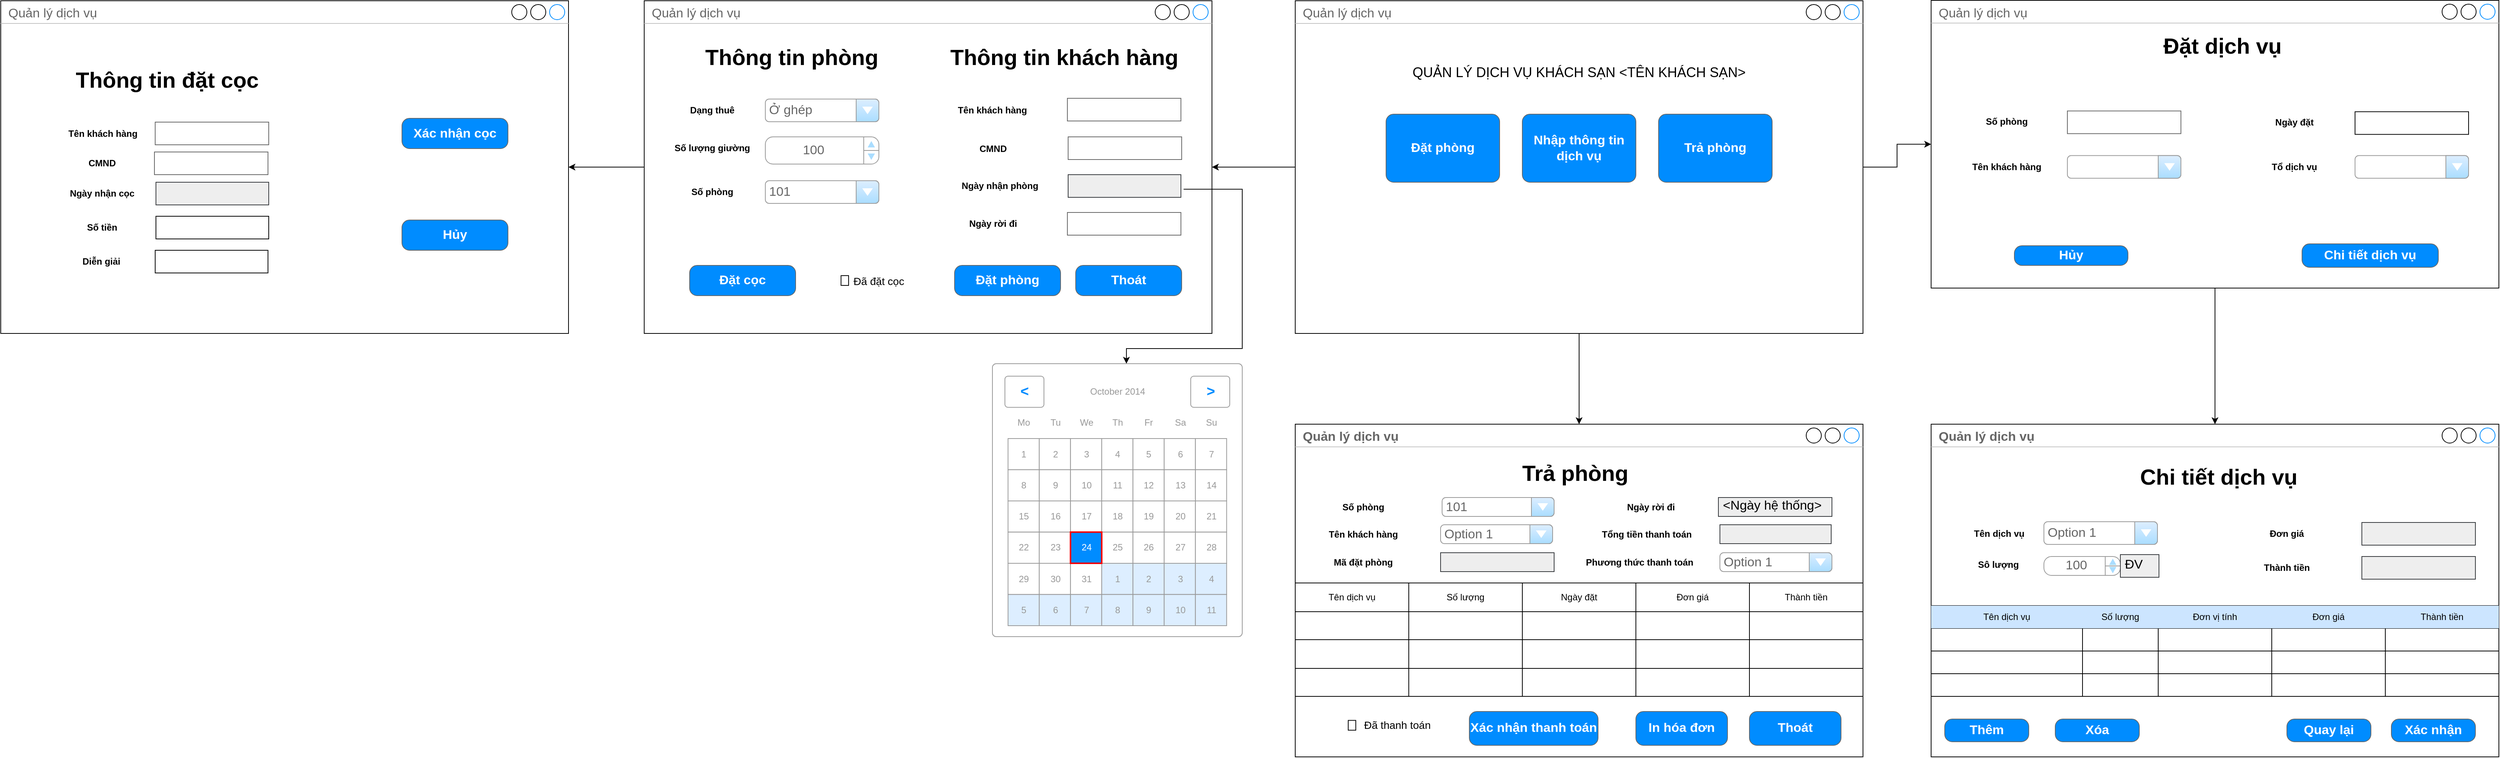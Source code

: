 <mxfile version="14.8.3" type="github">
  <diagram id="JSLYW5las_3jaCacX6Xa" name="Page-1">
    <mxGraphModel dx="3183" dy="781" grid="1" gridSize="10" guides="1" tooltips="1" connect="1" arrows="1" fold="1" page="1" pageScale="1" pageWidth="850" pageHeight="1100" math="0" shadow="0">
      <root>
        <mxCell id="0" />
        <mxCell id="1" parent="0" />
        <mxCell id="J86y39Cw3nPgJy3DNBM7-63" style="edgeStyle=orthogonalEdgeStyle;rounded=0;orthogonalLoop=1;jettySize=auto;html=1;" parent="1" source="ujUrHDo3ct17JqZA6DmU-1" target="iy7l8Z3j97CfQDaK9TCk-16" edge="1">
          <mxGeometry relative="1" as="geometry" />
        </mxCell>
        <mxCell id="J86y39Cw3nPgJy3DNBM7-64" style="edgeStyle=orthogonalEdgeStyle;rounded=0;orthogonalLoop=1;jettySize=auto;html=1;" parent="1" source="ujUrHDo3ct17JqZA6DmU-1" target="iy7l8Z3j97CfQDaK9TCk-17" edge="1">
          <mxGeometry relative="1" as="geometry" />
        </mxCell>
        <mxCell id="J86y39Cw3nPgJy3DNBM7-65" style="edgeStyle=orthogonalEdgeStyle;rounded=0;orthogonalLoop=1;jettySize=auto;html=1;" parent="1" source="ujUrHDo3ct17JqZA6DmU-1" target="ujUrHDo3ct17JqZA6DmU-11" edge="1">
          <mxGeometry relative="1" as="geometry" />
        </mxCell>
        <mxCell id="ujUrHDo3ct17JqZA6DmU-1" value="Quản lý dịch vụ" style="strokeWidth=1;shadow=0;dashed=0;align=center;html=1;shape=mxgraph.mockup.containers.window;align=left;verticalAlign=top;spacingLeft=8;strokeColor2=#008cff;strokeColor3=#c4c4c4;fontColor=#666666;mainText=;fontSize=17;labelBackgroundColor=none;" parent="1" vertex="1">
          <mxGeometry x="60" y="30" width="750" height="440" as="geometry" />
        </mxCell>
        <mxCell id="ujUrHDo3ct17JqZA6DmU-8" value="Đặt phòng" style="strokeWidth=1;shadow=0;dashed=0;align=center;html=1;shape=mxgraph.mockup.buttons.button;strokeColor=#666666;fontColor=#ffffff;mainText=;buttonStyle=round;fontSize=17;fontStyle=1;fillColor=#008cff;whiteSpace=wrap;" parent="1" vertex="1">
          <mxGeometry x="180" y="180" width="150" height="90" as="geometry" />
        </mxCell>
        <mxCell id="ujUrHDo3ct17JqZA6DmU-9" value="Nhập thông tin dịch vụ" style="strokeWidth=1;shadow=0;dashed=0;align=center;html=1;shape=mxgraph.mockup.buttons.button;strokeColor=#666666;fontColor=#ffffff;mainText=;buttonStyle=round;fontSize=17;fontStyle=1;fillColor=#008cff;whiteSpace=wrap;" parent="1" vertex="1">
          <mxGeometry x="360" y="180" width="150" height="90" as="geometry" />
        </mxCell>
        <mxCell id="ujUrHDo3ct17JqZA6DmU-10" value="Trả phòng" style="strokeWidth=1;shadow=0;dashed=0;align=center;html=1;shape=mxgraph.mockup.buttons.button;strokeColor=#666666;fontColor=#ffffff;mainText=;buttonStyle=round;fontSize=17;fontStyle=1;fillColor=#008cff;whiteSpace=wrap;" parent="1" vertex="1">
          <mxGeometry x="540" y="180" width="150" height="90" as="geometry" />
        </mxCell>
        <mxCell id="rDmMaY0uW623CmIvIKGu-4" style="edgeStyle=orthogonalEdgeStyle;rounded=0;orthogonalLoop=1;jettySize=auto;html=1;" parent="1" source="ujUrHDo3ct17JqZA6DmU-11" target="J86y39Cw3nPgJy3DNBM7-113" edge="1">
          <mxGeometry relative="1" as="geometry" />
        </mxCell>
        <mxCell id="ujUrHDo3ct17JqZA6DmU-11" value="Quản lý dịch vụ" style="strokeWidth=1;shadow=0;dashed=0;align=center;html=1;shape=mxgraph.mockup.containers.window;align=left;verticalAlign=top;spacingLeft=8;strokeColor2=#008cff;strokeColor3=#c4c4c4;fontColor=#666666;mainText=;fontSize=17;labelBackgroundColor=none;" parent="1" vertex="1">
          <mxGeometry x="-800" y="30" width="750" height="440" as="geometry" />
        </mxCell>
        <mxCell id="ujUrHDo3ct17JqZA6DmU-30" value="Dạng thuê" style="text;html=1;strokeColor=none;fillColor=none;align=center;verticalAlign=middle;whiteSpace=wrap;rounded=0;fontStyle=1" parent="1" vertex="1">
          <mxGeometry x="-770" y="160" width="120" height="30" as="geometry" />
        </mxCell>
        <mxCell id="ujUrHDo3ct17JqZA6DmU-31" value="Ở ghép" style="strokeWidth=1;shadow=0;dashed=0;align=center;html=1;shape=mxgraph.mockup.forms.comboBox;strokeColor=#999999;fillColor=#ddeeff;align=left;fillColor2=#aaddff;mainText=;fontColor=#666666;fontSize=17;spacingLeft=3;" parent="1" vertex="1">
          <mxGeometry x="-640" y="160" width="150" height="30" as="geometry" />
        </mxCell>
        <mxCell id="ujUrHDo3ct17JqZA6DmU-124" style="edgeStyle=orthogonalEdgeStyle;rounded=0;orthogonalLoop=1;jettySize=auto;html=1;fontSize=29;" parent="1" edge="1">
          <mxGeometry relative="1" as="geometry">
            <Array as="points">
              <mxPoint x="-400" y="235" />
              <mxPoint x="-400" y="453" />
              <mxPoint x="-370" y="453" />
              <mxPoint x="-370" y="990" />
            </Array>
            <mxPoint x="-490" y="235" as="sourcePoint" />
          </mxGeometry>
        </mxCell>
        <mxCell id="ujUrHDo3ct17JqZA6DmU-40" value="Thông tin phòng" style="text;html=1;strokeColor=none;fillColor=none;align=center;verticalAlign=middle;whiteSpace=wrap;rounded=0;fontSize=29;fontStyle=1" parent="1" vertex="1">
          <mxGeometry x="-760" y="70" width="310" height="70" as="geometry" />
        </mxCell>
        <mxCell id="ujUrHDo3ct17JqZA6DmU-41" value="Thông tin khách hàng" style="text;html=1;strokeColor=none;fillColor=none;align=center;verticalAlign=middle;whiteSpace=wrap;rounded=0;fontSize=29;fontStyle=1" parent="1" vertex="1">
          <mxGeometry x="-400" y="70" width="310" height="70" as="geometry" />
        </mxCell>
        <mxCell id="ujUrHDo3ct17JqZA6DmU-43" value="Tên khách hàng" style="text;html=1;strokeColor=none;fillColor=none;align=center;verticalAlign=middle;whiteSpace=wrap;rounded=0;fontStyle=1" parent="1" vertex="1">
          <mxGeometry x="-400" y="160" width="120" height="30" as="geometry" />
        </mxCell>
        <mxCell id="ujUrHDo3ct17JqZA6DmU-44" value="" style="strokeWidth=1;shadow=0;dashed=0;align=center;html=1;shape=mxgraph.mockup.text.textBox;fontColor=#666666;align=left;fontSize=17;spacingLeft=4;spacingTop=-3;strokeColor=#666666;mainText=;fillColor=#FFFFFF;" parent="1" vertex="1">
          <mxGeometry x="-241" y="159" width="150" height="30" as="geometry" />
        </mxCell>
        <mxCell id="ujUrHDo3ct17JqZA6DmU-45" value="CMND" style="text;html=1;strokeColor=none;fillColor=none;align=center;verticalAlign=middle;whiteSpace=wrap;rounded=0;fontStyle=1" parent="1" vertex="1">
          <mxGeometry x="-399" y="211" width="120" height="30" as="geometry" />
        </mxCell>
        <mxCell id="ujUrHDo3ct17JqZA6DmU-46" value="" style="strokeWidth=1;shadow=0;dashed=0;align=center;html=1;shape=mxgraph.mockup.text.textBox;fontColor=#666666;align=left;fontSize=17;spacingLeft=4;spacingTop=-3;strokeColor=#666666;mainText=;fillColor=#FFFFFF;" parent="1" vertex="1">
          <mxGeometry x="-240" y="210" width="150" height="30" as="geometry" />
        </mxCell>
        <mxCell id="ujUrHDo3ct17JqZA6DmU-47" value="Ngày rời đi" style="text;html=1;strokeColor=none;fillColor=none;align=center;verticalAlign=middle;whiteSpace=wrap;rounded=0;fontStyle=1" parent="1" vertex="1">
          <mxGeometry x="-399" y="310" width="120" height="30" as="geometry" />
        </mxCell>
        <mxCell id="ujUrHDo3ct17JqZA6DmU-117" style="edgeStyle=orthogonalEdgeStyle;rounded=0;orthogonalLoop=1;jettySize=auto;html=1;fontSize=29;exitX=1.017;exitY=0.608;exitDx=0;exitDy=0;exitPerimeter=0;" parent="1" target="ujUrHDo3ct17JqZA6DmU-63" edge="1">
          <mxGeometry relative="1" as="geometry">
            <Array as="points">
              <mxPoint x="-10" y="279" />
              <mxPoint x="-10" y="490" />
              <mxPoint x="-163" y="490" />
            </Array>
            <mxPoint x="-87.45" y="279.24" as="sourcePoint" />
          </mxGeometry>
        </mxCell>
        <mxCell id="ujUrHDo3ct17JqZA6DmU-61" value="Số lượng giường" style="text;html=1;strokeColor=none;fillColor=none;align=center;verticalAlign=middle;whiteSpace=wrap;rounded=0;fontStyle=1" parent="1" vertex="1">
          <mxGeometry x="-770" y="210" width="120" height="30" as="geometry" />
        </mxCell>
        <mxCell id="ujUrHDo3ct17JqZA6DmU-63" value="" style="strokeWidth=1;shadow=0;dashed=0;align=center;html=1;shape=mxgraph.mockup.forms.rrect;rSize=5;strokeColor=#999999;fillColor=#ffffff;fontSize=29;" parent="1" vertex="1">
          <mxGeometry x="-340" y="510" width="330" height="360.94" as="geometry" />
        </mxCell>
        <mxCell id="ujUrHDo3ct17JqZA6DmU-64" value="October 2014" style="strokeWidth=1;shadow=0;dashed=0;align=center;html=1;shape=mxgraph.mockup.forms.anchor;fontColor=#999999;" parent="ujUrHDo3ct17JqZA6DmU-63" vertex="1">
          <mxGeometry x="61.875" y="16.5" width="206.25" height="41.25" as="geometry" />
        </mxCell>
        <mxCell id="ujUrHDo3ct17JqZA6DmU-65" value="&lt;" style="strokeWidth=1;shadow=0;dashed=0;align=center;html=1;shape=mxgraph.mockup.forms.rrect;rSize=4;strokeColor=#999999;fontColor=#008cff;fontSize=19;fontStyle=1;" parent="ujUrHDo3ct17JqZA6DmU-63" vertex="1">
          <mxGeometry x="16.5" y="16.5" width="51.562" height="41.25" as="geometry" />
        </mxCell>
        <mxCell id="ujUrHDo3ct17JqZA6DmU-66" value="&gt;" style="strokeWidth=1;shadow=0;dashed=0;align=center;html=1;shape=mxgraph.mockup.forms.rrect;rSize=4;strokeColor=#999999;fontColor=#008cff;fontSize=19;fontStyle=1;" parent="ujUrHDo3ct17JqZA6DmU-63" vertex="1">
          <mxGeometry x="261.938" y="16.5" width="51.562" height="41.25" as="geometry" />
        </mxCell>
        <mxCell id="ujUrHDo3ct17JqZA6DmU-67" value="Mo" style="strokeWidth=1;shadow=0;dashed=0;align=center;html=1;shape=mxgraph.mockup.forms.anchor;fontColor=#999999;" parent="ujUrHDo3ct17JqZA6DmU-63" vertex="1">
          <mxGeometry x="20.625" y="57.75" width="41.25" height="41.25" as="geometry" />
        </mxCell>
        <mxCell id="ujUrHDo3ct17JqZA6DmU-68" value="Tu" style="strokeWidth=1;shadow=0;dashed=0;align=center;html=1;shape=mxgraph.mockup.forms.anchor;fontColor=#999999;" parent="ujUrHDo3ct17JqZA6DmU-63" vertex="1">
          <mxGeometry x="61.875" y="57.75" width="41.25" height="41.25" as="geometry" />
        </mxCell>
        <mxCell id="ujUrHDo3ct17JqZA6DmU-69" value="We" style="strokeWidth=1;shadow=0;dashed=0;align=center;html=1;shape=mxgraph.mockup.forms.anchor;fontColor=#999999;" parent="ujUrHDo3ct17JqZA6DmU-63" vertex="1">
          <mxGeometry x="103.125" y="57.75" width="41.25" height="41.25" as="geometry" />
        </mxCell>
        <mxCell id="ujUrHDo3ct17JqZA6DmU-70" value="Th" style="strokeWidth=1;shadow=0;dashed=0;align=center;html=1;shape=mxgraph.mockup.forms.anchor;fontColor=#999999;" parent="ujUrHDo3ct17JqZA6DmU-63" vertex="1">
          <mxGeometry x="144.375" y="57.75" width="41.25" height="41.25" as="geometry" />
        </mxCell>
        <mxCell id="ujUrHDo3ct17JqZA6DmU-71" value="Fr" style="strokeWidth=1;shadow=0;dashed=0;align=center;html=1;shape=mxgraph.mockup.forms.anchor;fontColor=#999999;" parent="ujUrHDo3ct17JqZA6DmU-63" vertex="1">
          <mxGeometry x="185.625" y="57.75" width="41.25" height="41.25" as="geometry" />
        </mxCell>
        <mxCell id="ujUrHDo3ct17JqZA6DmU-72" value="Sa" style="strokeWidth=1;shadow=0;dashed=0;align=center;html=1;shape=mxgraph.mockup.forms.anchor;fontColor=#999999;" parent="ujUrHDo3ct17JqZA6DmU-63" vertex="1">
          <mxGeometry x="226.875" y="57.75" width="41.25" height="41.25" as="geometry" />
        </mxCell>
        <mxCell id="ujUrHDo3ct17JqZA6DmU-73" value="Su" style="strokeWidth=1;shadow=0;dashed=0;align=center;html=1;shape=mxgraph.mockup.forms.anchor;fontColor=#999999;" parent="ujUrHDo3ct17JqZA6DmU-63" vertex="1">
          <mxGeometry x="268.125" y="57.75" width="41.25" height="41.25" as="geometry" />
        </mxCell>
        <mxCell id="ujUrHDo3ct17JqZA6DmU-74" value="1" style="strokeWidth=1;shadow=0;dashed=0;align=center;html=1;shape=mxgraph.mockup.forms.rrect;rSize=0;strokeColor=#999999;fontColor=#999999;" parent="ujUrHDo3ct17JqZA6DmU-63" vertex="1">
          <mxGeometry x="20.625" y="99.001" width="41.25" height="41.25" as="geometry" />
        </mxCell>
        <mxCell id="ujUrHDo3ct17JqZA6DmU-75" value="2" style="strokeWidth=1;shadow=0;dashed=0;align=center;html=1;shape=mxgraph.mockup.forms.rrect;rSize=0;strokeColor=#999999;fontColor=#999999;" parent="ujUrHDo3ct17JqZA6DmU-63" vertex="1">
          <mxGeometry x="61.875" y="99.001" width="41.25" height="41.25" as="geometry" />
        </mxCell>
        <mxCell id="ujUrHDo3ct17JqZA6DmU-76" value="3" style="strokeWidth=1;shadow=0;dashed=0;align=center;html=1;shape=mxgraph.mockup.forms.rrect;rSize=0;strokeColor=#999999;fontColor=#999999;" parent="ujUrHDo3ct17JqZA6DmU-63" vertex="1">
          <mxGeometry x="103.125" y="99.001" width="41.25" height="41.25" as="geometry" />
        </mxCell>
        <mxCell id="ujUrHDo3ct17JqZA6DmU-77" value="4" style="strokeWidth=1;shadow=0;dashed=0;align=center;html=1;shape=mxgraph.mockup.forms.rrect;rSize=0;strokeColor=#999999;fontColor=#999999;" parent="ujUrHDo3ct17JqZA6DmU-63" vertex="1">
          <mxGeometry x="144.375" y="99.001" width="41.25" height="41.25" as="geometry" />
        </mxCell>
        <mxCell id="ujUrHDo3ct17JqZA6DmU-78" value="5" style="strokeWidth=1;shadow=0;dashed=0;align=center;html=1;shape=mxgraph.mockup.forms.rrect;rSize=0;strokeColor=#999999;fontColor=#999999;" parent="ujUrHDo3ct17JqZA6DmU-63" vertex="1">
          <mxGeometry x="185.625" y="99.001" width="41.25" height="41.25" as="geometry" />
        </mxCell>
        <mxCell id="ujUrHDo3ct17JqZA6DmU-79" value="6" style="strokeWidth=1;shadow=0;dashed=0;align=center;html=1;shape=mxgraph.mockup.forms.rrect;rSize=0;strokeColor=#999999;fontColor=#999999;" parent="ujUrHDo3ct17JqZA6DmU-63" vertex="1">
          <mxGeometry x="226.875" y="99.001" width="41.25" height="41.25" as="geometry" />
        </mxCell>
        <mxCell id="ujUrHDo3ct17JqZA6DmU-80" value="7" style="strokeWidth=1;shadow=0;dashed=0;align=center;html=1;shape=mxgraph.mockup.forms.rrect;rSize=0;strokeColor=#999999;fontColor=#999999;" parent="ujUrHDo3ct17JqZA6DmU-63" vertex="1">
          <mxGeometry x="268.125" y="99.001" width="41.25" height="41.25" as="geometry" />
        </mxCell>
        <mxCell id="ujUrHDo3ct17JqZA6DmU-81" value="8" style="strokeWidth=1;shadow=0;dashed=0;align=center;html=1;shape=mxgraph.mockup.forms.rrect;rSize=0;strokeColor=#999999;fontColor=#999999;" parent="ujUrHDo3ct17JqZA6DmU-63" vertex="1">
          <mxGeometry x="20.625" y="140.251" width="41.25" height="41.25" as="geometry" />
        </mxCell>
        <mxCell id="ujUrHDo3ct17JqZA6DmU-82" value="9" style="strokeWidth=1;shadow=0;dashed=0;align=center;html=1;shape=mxgraph.mockup.forms.rrect;rSize=0;strokeColor=#999999;fontColor=#999999;" parent="ujUrHDo3ct17JqZA6DmU-63" vertex="1">
          <mxGeometry x="61.875" y="140.251" width="41.25" height="41.25" as="geometry" />
        </mxCell>
        <mxCell id="ujUrHDo3ct17JqZA6DmU-83" value="10" style="strokeWidth=1;shadow=0;dashed=0;align=center;html=1;shape=mxgraph.mockup.forms.rrect;rSize=0;strokeColor=#999999;fontColor=#999999;" parent="ujUrHDo3ct17JqZA6DmU-63" vertex="1">
          <mxGeometry x="103.125" y="140.251" width="41.25" height="41.25" as="geometry" />
        </mxCell>
        <mxCell id="ujUrHDo3ct17JqZA6DmU-84" value="11" style="strokeWidth=1;shadow=0;dashed=0;align=center;html=1;shape=mxgraph.mockup.forms.rrect;rSize=0;strokeColor=#999999;fontColor=#999999;" parent="ujUrHDo3ct17JqZA6DmU-63" vertex="1">
          <mxGeometry x="144.375" y="140.251" width="41.25" height="41.25" as="geometry" />
        </mxCell>
        <mxCell id="ujUrHDo3ct17JqZA6DmU-85" value="12" style="strokeWidth=1;shadow=0;dashed=0;align=center;html=1;shape=mxgraph.mockup.forms.rrect;rSize=0;strokeColor=#999999;fontColor=#999999;" parent="ujUrHDo3ct17JqZA6DmU-63" vertex="1">
          <mxGeometry x="185.625" y="140.251" width="41.25" height="41.25" as="geometry" />
        </mxCell>
        <mxCell id="ujUrHDo3ct17JqZA6DmU-86" value="13" style="strokeWidth=1;shadow=0;dashed=0;align=center;html=1;shape=mxgraph.mockup.forms.rrect;rSize=0;strokeColor=#999999;fontColor=#999999;" parent="ujUrHDo3ct17JqZA6DmU-63" vertex="1">
          <mxGeometry x="226.875" y="140.251" width="41.25" height="41.25" as="geometry" />
        </mxCell>
        <mxCell id="ujUrHDo3ct17JqZA6DmU-87" value="14" style="strokeWidth=1;shadow=0;dashed=0;align=center;html=1;shape=mxgraph.mockup.forms.rrect;rSize=0;strokeColor=#999999;fontColor=#999999;" parent="ujUrHDo3ct17JqZA6DmU-63" vertex="1">
          <mxGeometry x="268.125" y="140.251" width="41.25" height="41.25" as="geometry" />
        </mxCell>
        <mxCell id="ujUrHDo3ct17JqZA6DmU-88" value="15" style="strokeWidth=1;shadow=0;dashed=0;align=center;html=1;shape=mxgraph.mockup.forms.rrect;rSize=0;strokeColor=#999999;fontColor=#999999;" parent="ujUrHDo3ct17JqZA6DmU-63" vertex="1">
          <mxGeometry x="20.625" y="181.501" width="41.25" height="41.25" as="geometry" />
        </mxCell>
        <mxCell id="ujUrHDo3ct17JqZA6DmU-89" value="16" style="strokeWidth=1;shadow=0;dashed=0;align=center;html=1;shape=mxgraph.mockup.forms.rrect;rSize=0;strokeColor=#999999;fontColor=#999999;" parent="ujUrHDo3ct17JqZA6DmU-63" vertex="1">
          <mxGeometry x="61.875" y="181.501" width="41.25" height="41.25" as="geometry" />
        </mxCell>
        <mxCell id="ujUrHDo3ct17JqZA6DmU-90" value="17" style="strokeWidth=1;shadow=0;dashed=0;align=center;html=1;shape=mxgraph.mockup.forms.rrect;rSize=0;strokeColor=#999999;fontColor=#999999;" parent="ujUrHDo3ct17JqZA6DmU-63" vertex="1">
          <mxGeometry x="103.125" y="181.501" width="41.25" height="41.25" as="geometry" />
        </mxCell>
        <mxCell id="ujUrHDo3ct17JqZA6DmU-91" value="18" style="strokeWidth=1;shadow=0;dashed=0;align=center;html=1;shape=mxgraph.mockup.forms.rrect;rSize=0;strokeColor=#999999;fontColor=#999999;" parent="ujUrHDo3ct17JqZA6DmU-63" vertex="1">
          <mxGeometry x="144.375" y="181.501" width="41.25" height="41.25" as="geometry" />
        </mxCell>
        <mxCell id="ujUrHDo3ct17JqZA6DmU-92" value="19" style="strokeWidth=1;shadow=0;dashed=0;align=center;html=1;shape=mxgraph.mockup.forms.rrect;rSize=0;strokeColor=#999999;fontColor=#999999;" parent="ujUrHDo3ct17JqZA6DmU-63" vertex="1">
          <mxGeometry x="185.625" y="181.501" width="41.25" height="41.25" as="geometry" />
        </mxCell>
        <mxCell id="ujUrHDo3ct17JqZA6DmU-93" value="20" style="strokeWidth=1;shadow=0;dashed=0;align=center;html=1;shape=mxgraph.mockup.forms.rrect;rSize=0;strokeColor=#999999;fontColor=#999999;" parent="ujUrHDo3ct17JqZA6DmU-63" vertex="1">
          <mxGeometry x="226.875" y="181.501" width="41.25" height="41.25" as="geometry" />
        </mxCell>
        <mxCell id="ujUrHDo3ct17JqZA6DmU-94" value="21" style="strokeWidth=1;shadow=0;dashed=0;align=center;html=1;shape=mxgraph.mockup.forms.rrect;rSize=0;strokeColor=#999999;fontColor=#999999;" parent="ujUrHDo3ct17JqZA6DmU-63" vertex="1">
          <mxGeometry x="268.125" y="181.501" width="41.25" height="41.25" as="geometry" />
        </mxCell>
        <mxCell id="ujUrHDo3ct17JqZA6DmU-95" value="22" style="strokeWidth=1;shadow=0;dashed=0;align=center;html=1;shape=mxgraph.mockup.forms.rrect;rSize=0;strokeColor=#999999;fontColor=#999999;" parent="ujUrHDo3ct17JqZA6DmU-63" vertex="1">
          <mxGeometry x="20.625" y="222.752" width="41.25" height="41.25" as="geometry" />
        </mxCell>
        <mxCell id="ujUrHDo3ct17JqZA6DmU-96" value="23" style="strokeWidth=1;shadow=0;dashed=0;align=center;html=1;shape=mxgraph.mockup.forms.rrect;rSize=0;strokeColor=#999999;fontColor=#999999;" parent="ujUrHDo3ct17JqZA6DmU-63" vertex="1">
          <mxGeometry x="61.875" y="222.752" width="41.25" height="41.25" as="geometry" />
        </mxCell>
        <mxCell id="ujUrHDo3ct17JqZA6DmU-97" value="25" style="strokeWidth=1;shadow=0;dashed=0;align=center;html=1;shape=mxgraph.mockup.forms.rrect;rSize=0;strokeColor=#999999;fontColor=#999999;" parent="ujUrHDo3ct17JqZA6DmU-63" vertex="1">
          <mxGeometry x="144.375" y="222.752" width="41.25" height="41.25" as="geometry" />
        </mxCell>
        <mxCell id="ujUrHDo3ct17JqZA6DmU-98" value="26" style="strokeWidth=1;shadow=0;dashed=0;align=center;html=1;shape=mxgraph.mockup.forms.rrect;rSize=0;strokeColor=#999999;fontColor=#999999;" parent="ujUrHDo3ct17JqZA6DmU-63" vertex="1">
          <mxGeometry x="185.625" y="222.752" width="41.25" height="41.25" as="geometry" />
        </mxCell>
        <mxCell id="ujUrHDo3ct17JqZA6DmU-99" value="27" style="strokeWidth=1;shadow=0;dashed=0;align=center;html=1;shape=mxgraph.mockup.forms.rrect;rSize=0;strokeColor=#999999;fontColor=#999999;" parent="ujUrHDo3ct17JqZA6DmU-63" vertex="1">
          <mxGeometry x="226.875" y="222.752" width="41.25" height="41.25" as="geometry" />
        </mxCell>
        <mxCell id="ujUrHDo3ct17JqZA6DmU-100" value="28" style="strokeWidth=1;shadow=0;dashed=0;align=center;html=1;shape=mxgraph.mockup.forms.rrect;rSize=0;strokeColor=#999999;fontColor=#999999;" parent="ujUrHDo3ct17JqZA6DmU-63" vertex="1">
          <mxGeometry x="268.125" y="222.752" width="41.25" height="41.25" as="geometry" />
        </mxCell>
        <mxCell id="ujUrHDo3ct17JqZA6DmU-101" value="29" style="strokeWidth=1;shadow=0;dashed=0;align=center;html=1;shape=mxgraph.mockup.forms.rrect;rSize=0;strokeColor=#999999;fontColor=#999999;" parent="ujUrHDo3ct17JqZA6DmU-63" vertex="1">
          <mxGeometry x="20.625" y="264.002" width="41.25" height="41.25" as="geometry" />
        </mxCell>
        <mxCell id="ujUrHDo3ct17JqZA6DmU-102" value="30" style="strokeWidth=1;shadow=0;dashed=0;align=center;html=1;shape=mxgraph.mockup.forms.rrect;rSize=0;strokeColor=#999999;fontColor=#999999;" parent="ujUrHDo3ct17JqZA6DmU-63" vertex="1">
          <mxGeometry x="61.875" y="264.002" width="41.25" height="41.25" as="geometry" />
        </mxCell>
        <mxCell id="ujUrHDo3ct17JqZA6DmU-103" value="31" style="strokeWidth=1;shadow=0;dashed=0;align=center;html=1;shape=mxgraph.mockup.forms.rrect;rSize=0;strokeColor=#999999;fontColor=#999999;" parent="ujUrHDo3ct17JqZA6DmU-63" vertex="1">
          <mxGeometry x="103.125" y="264.002" width="41.25" height="41.25" as="geometry" />
        </mxCell>
        <mxCell id="ujUrHDo3ct17JqZA6DmU-104" value="1" style="strokeWidth=1;shadow=0;dashed=0;align=center;html=1;shape=mxgraph.mockup.forms.rrect;rSize=0;strokeColor=#999999;fontColor=#999999;fillColor=#ddeeff;" parent="ujUrHDo3ct17JqZA6DmU-63" vertex="1">
          <mxGeometry x="144.375" y="264.002" width="41.25" height="41.25" as="geometry" />
        </mxCell>
        <mxCell id="ujUrHDo3ct17JqZA6DmU-105" value="2" style="strokeWidth=1;shadow=0;dashed=0;align=center;html=1;shape=mxgraph.mockup.forms.rrect;rSize=0;strokeColor=#999999;fontColor=#999999;fillColor=#ddeeff;" parent="ujUrHDo3ct17JqZA6DmU-63" vertex="1">
          <mxGeometry x="185.625" y="264.002" width="41.25" height="41.25" as="geometry" />
        </mxCell>
        <mxCell id="ujUrHDo3ct17JqZA6DmU-106" value="3" style="strokeWidth=1;shadow=0;dashed=0;align=center;html=1;shape=mxgraph.mockup.forms.rrect;rSize=0;strokeColor=#999999;fontColor=#999999;fillColor=#ddeeff;" parent="ujUrHDo3ct17JqZA6DmU-63" vertex="1">
          <mxGeometry x="226.875" y="264.002" width="41.25" height="41.25" as="geometry" />
        </mxCell>
        <mxCell id="ujUrHDo3ct17JqZA6DmU-107" value="4" style="strokeWidth=1;shadow=0;dashed=0;align=center;html=1;shape=mxgraph.mockup.forms.rrect;rSize=0;strokeColor=#999999;fontColor=#999999;fillColor=#ddeeff;" parent="ujUrHDo3ct17JqZA6DmU-63" vertex="1">
          <mxGeometry x="268.125" y="264.002" width="41.25" height="41.25" as="geometry" />
        </mxCell>
        <mxCell id="ujUrHDo3ct17JqZA6DmU-108" value="5" style="strokeWidth=1;shadow=0;dashed=0;align=center;html=1;shape=mxgraph.mockup.forms.rrect;rSize=0;strokeColor=#999999;fontColor=#999999;fillColor=#ddeeff;" parent="ujUrHDo3ct17JqZA6DmU-63" vertex="1">
          <mxGeometry x="20.625" y="305.252" width="41.25" height="41.25" as="geometry" />
        </mxCell>
        <mxCell id="ujUrHDo3ct17JqZA6DmU-109" value="6" style="strokeWidth=1;shadow=0;dashed=0;align=center;html=1;shape=mxgraph.mockup.forms.rrect;rSize=0;strokeColor=#999999;fontColor=#999999;fillColor=#ddeeff;" parent="ujUrHDo3ct17JqZA6DmU-63" vertex="1">
          <mxGeometry x="61.875" y="305.252" width="41.25" height="41.25" as="geometry" />
        </mxCell>
        <mxCell id="ujUrHDo3ct17JqZA6DmU-110" value="7" style="strokeWidth=1;shadow=0;dashed=0;align=center;html=1;shape=mxgraph.mockup.forms.rrect;rSize=0;strokeColor=#999999;fontColor=#999999;fillColor=#ddeeff;" parent="ujUrHDo3ct17JqZA6DmU-63" vertex="1">
          <mxGeometry x="103.125" y="305.252" width="41.25" height="41.25" as="geometry" />
        </mxCell>
        <mxCell id="ujUrHDo3ct17JqZA6DmU-111" value="8" style="strokeWidth=1;shadow=0;dashed=0;align=center;html=1;shape=mxgraph.mockup.forms.rrect;rSize=0;strokeColor=#999999;fontColor=#999999;fillColor=#ddeeff;" parent="ujUrHDo3ct17JqZA6DmU-63" vertex="1">
          <mxGeometry x="144.375" y="305.252" width="41.25" height="41.25" as="geometry" />
        </mxCell>
        <mxCell id="ujUrHDo3ct17JqZA6DmU-112" value="9" style="strokeWidth=1;shadow=0;dashed=0;align=center;html=1;shape=mxgraph.mockup.forms.rrect;rSize=0;strokeColor=#999999;fontColor=#999999;fillColor=#ddeeff;" parent="ujUrHDo3ct17JqZA6DmU-63" vertex="1">
          <mxGeometry x="185.625" y="305.252" width="41.25" height="41.25" as="geometry" />
        </mxCell>
        <mxCell id="ujUrHDo3ct17JqZA6DmU-113" value="10" style="strokeWidth=1;shadow=0;dashed=0;align=center;html=1;shape=mxgraph.mockup.forms.rrect;rSize=0;strokeColor=#999999;fontColor=#999999;fillColor=#ddeeff;" parent="ujUrHDo3ct17JqZA6DmU-63" vertex="1">
          <mxGeometry x="226.875" y="305.252" width="41.25" height="41.25" as="geometry" />
        </mxCell>
        <mxCell id="ujUrHDo3ct17JqZA6DmU-114" value="11" style="strokeWidth=1;shadow=0;dashed=0;align=center;html=1;shape=mxgraph.mockup.forms.rrect;rSize=0;strokeColor=#999999;fontColor=#999999;fillColor=#ddeeff;" parent="ujUrHDo3ct17JqZA6DmU-63" vertex="1">
          <mxGeometry x="268.125" y="305.252" width="41.25" height="41.25" as="geometry" />
        </mxCell>
        <mxCell id="ujUrHDo3ct17JqZA6DmU-115" value="24" style="strokeWidth=1;shadow=0;dashed=0;align=center;html=1;shape=mxgraph.mockup.forms.rrect;rSize=0;strokeColor=#ff0000;fontColor=#ffffff;strokeWidth=2;fillColor=#008cff;" parent="ujUrHDo3ct17JqZA6DmU-63" vertex="1">
          <mxGeometry x="103.125" y="222.752" width="41.25" height="41.25" as="geometry" />
        </mxCell>
        <mxCell id="ujUrHDo3ct17JqZA6DmU-132" value="&lt;table cellpadding=&quot;0&quot; cellspacing=&quot;0&quot; style=&quot;width:100%;height:100%;&quot;&gt;&lt;tr&gt;&lt;td style=&quot;width:85%&quot;&gt;100&lt;/td&gt;&lt;td style=&quot;width:15%&quot;&gt;&lt;/td&gt;&lt;/tr&gt;&lt;/table&gt;" style="strokeWidth=1;shadow=0;dashed=0;align=center;html=1;shape=mxgraph.mockup.forms.spinner;strokeColor=#999999;spinLayout=right;spinStyle=normal;adjStyle=triangle;fillColor=#aaddff;fontSize=17;fontColor=#666666;mainText=;html=1;overflow=fill;" parent="1" vertex="1">
          <mxGeometry x="-640" y="210" width="150" height="36" as="geometry" />
        </mxCell>
        <mxCell id="iy7l8Z3j97CfQDaK9TCk-1" value="QUẢN LÝ DỊCH VỤ KHÁCH SẠN &amp;lt;TÊN KHÁCH SẠN&amp;gt;" style="text;html=1;strokeColor=none;fillColor=none;align=center;verticalAlign=middle;whiteSpace=wrap;rounded=0;fontSize=18;" parent="1" vertex="1">
          <mxGeometry x="180" y="80" width="510" height="90" as="geometry" />
        </mxCell>
        <mxCell id="iy7l8Z3j97CfQDaK9TCk-15" value="Thoát" style="strokeWidth=1;shadow=0;dashed=0;align=center;html=1;shape=mxgraph.mockup.buttons.button;strokeColor=#666666;fontColor=#ffffff;mainText=;buttonStyle=round;fontSize=17;fontStyle=1;fillColor=#008cff;whiteSpace=wrap;" parent="1" vertex="1">
          <mxGeometry x="-230" y="380" width="140" height="40" as="geometry" />
        </mxCell>
        <mxCell id="J86y39Cw3nPgJy3DNBM7-62" style="edgeStyle=orthogonalEdgeStyle;rounded=0;orthogonalLoop=1;jettySize=auto;html=1;" parent="1" source="iy7l8Z3j97CfQDaK9TCk-16" target="J86y39Cw3nPgJy3DNBM7-3" edge="1">
          <mxGeometry relative="1" as="geometry" />
        </mxCell>
        <mxCell id="iy7l8Z3j97CfQDaK9TCk-16" value="Quản lý dịch vụ" style="strokeWidth=1;shadow=0;dashed=0;align=center;html=1;shape=mxgraph.mockup.containers.window;align=left;verticalAlign=top;spacingLeft=8;strokeColor2=#008cff;strokeColor3=#c4c4c4;fontColor=#666666;mainText=;fontSize=17;labelBackgroundColor=none;" parent="1" vertex="1">
          <mxGeometry x="900" y="29.5" width="750" height="380.5" as="geometry" />
        </mxCell>
        <mxCell id="WSn2ks0rtRTlL89xFY6x-6" value="Đặt phòng" style="strokeWidth=1;shadow=0;dashed=0;align=center;html=1;shape=mxgraph.mockup.buttons.button;strokeColor=#666666;fontColor=#ffffff;mainText=;buttonStyle=round;fontSize=17;fontStyle=1;fillColor=#008cff;whiteSpace=wrap;" parent="1" vertex="1">
          <mxGeometry x="-390" y="380" width="140" height="40" as="geometry" />
        </mxCell>
        <mxCell id="WSn2ks0rtRTlL89xFY6x-7" value="Số phòng" style="text;html=1;strokeColor=none;fillColor=none;align=center;verticalAlign=middle;whiteSpace=wrap;rounded=0;fontStyle=1" parent="1" vertex="1">
          <mxGeometry x="940" y="174.75" width="120" height="30" as="geometry" />
        </mxCell>
        <mxCell id="WSn2ks0rtRTlL89xFY6x-8" value="" style="strokeWidth=1;shadow=0;dashed=0;align=center;html=1;shape=mxgraph.mockup.text.textBox;fontColor=#666666;align=left;fontSize=17;spacingLeft=4;spacingTop=-3;strokeColor=#666666;mainText=;fillColor=#FFFFFF;" parent="1" vertex="1">
          <mxGeometry x="1080" y="175.75" width="150" height="30" as="geometry" />
        </mxCell>
        <mxCell id="WSn2ks0rtRTlL89xFY6x-9" value="Đặt dịch vụ" style="text;html=1;strokeColor=none;fillColor=none;align=center;verticalAlign=middle;whiteSpace=wrap;rounded=0;fontSize=29;fontStyle=1" parent="1" vertex="1">
          <mxGeometry x="1130" y="70" width="310" height="40" as="geometry" />
        </mxCell>
        <mxCell id="WSn2ks0rtRTlL89xFY6x-10" value="Tổ dịch vụ" style="text;html=1;strokeColor=none;fillColor=none;align=center;verticalAlign=middle;whiteSpace=wrap;rounded=0;fontStyle=1" parent="1" vertex="1">
          <mxGeometry x="1320" y="234.75" width="120" height="30" as="geometry" />
        </mxCell>
        <mxCell id="VkYrBGM2DWGojtH8OoqM-132" value="" style="group" parent="1" vertex="1" connectable="0">
          <mxGeometry x="50" y="590" width="760" height="440" as="geometry" />
        </mxCell>
        <mxCell id="iy7l8Z3j97CfQDaK9TCk-17" value="Quản lý dịch vụ" style="strokeWidth=1;shadow=0;dashed=0;align=center;html=1;shape=mxgraph.mockup.containers.window;align=left;verticalAlign=top;spacingLeft=8;strokeColor2=#008cff;strokeColor3=#c4c4c4;fontColor=#666666;mainText=;fontSize=17;labelBackgroundColor=none;fontStyle=1" parent="VkYrBGM2DWGojtH8OoqM-132" vertex="1">
          <mxGeometry x="10" width="750" height="440" as="geometry" />
        </mxCell>
        <mxCell id="WSn2ks0rtRTlL89xFY6x-16" value="Trả phòng" style="text;html=1;strokeColor=none;fillColor=none;align=center;verticalAlign=middle;whiteSpace=wrap;rounded=0;fontSize=29;fontStyle=1" parent="VkYrBGM2DWGojtH8OoqM-132" vertex="1">
          <mxGeometry x="215" y="40" width="330" height="50" as="geometry" />
        </mxCell>
        <mxCell id="WSn2ks0rtRTlL89xFY6x-17" value="Số phòng" style="text;html=1;strokeColor=none;fillColor=none;align=center;verticalAlign=middle;whiteSpace=wrap;rounded=0;fontStyle=1" parent="VkYrBGM2DWGojtH8OoqM-132" vertex="1">
          <mxGeometry x="40" y="97" width="120" height="25" as="geometry" />
        </mxCell>
        <mxCell id="VkYrBGM2DWGojtH8OoqM-6" value="Tên khách hàng" style="text;html=1;strokeColor=none;fillColor=none;align=center;verticalAlign=middle;whiteSpace=wrap;rounded=0;fontStyle=1" parent="VkYrBGM2DWGojtH8OoqM-132" vertex="1">
          <mxGeometry x="40" y="133" width="120" height="25" as="geometry" />
        </mxCell>
        <mxCell id="VkYrBGM2DWGojtH8OoqM-7" value="" style="strokeWidth=1;shadow=0;dashed=0;align=center;html=1;shape=mxgraph.mockup.text.textBox;align=left;fontSize=17;spacingLeft=4;spacingTop=-3;strokeColor=#36393d;mainText=;fillColor=#eeeeee;" parent="VkYrBGM2DWGojtH8OoqM-132" vertex="1">
          <mxGeometry x="202" y="170" width="150" height="25" as="geometry" />
        </mxCell>
        <mxCell id="VkYrBGM2DWGojtH8OoqM-8" value="Ngày rời đi" style="text;html=1;strokeColor=none;fillColor=none;align=center;verticalAlign=middle;whiteSpace=wrap;rounded=0;fontStyle=1" parent="VkYrBGM2DWGojtH8OoqM-132" vertex="1">
          <mxGeometry x="420" y="97" width="120" height="25" as="geometry" />
        </mxCell>
        <mxCell id="VkYrBGM2DWGojtH8OoqM-9" value="&amp;lt;Ngày hệ thống&amp;gt;" style="strokeWidth=1;shadow=0;dashed=0;align=center;html=1;shape=mxgraph.mockup.text.textBox;align=left;fontSize=17;spacingLeft=4;spacingTop=-3;strokeColor=#36393d;mainText=;fillColor=#eeeeee;" parent="VkYrBGM2DWGojtH8OoqM-132" vertex="1">
          <mxGeometry x="569" y="97" width="150" height="25" as="geometry" />
        </mxCell>
        <mxCell id="VkYrBGM2DWGojtH8OoqM-126" value="" style="rounded=0;whiteSpace=wrap;html=1;align=left;fillColor=#eeeeee;strokeColor=#36393d;" parent="VkYrBGM2DWGojtH8OoqM-132" vertex="1">
          <mxGeometry x="571" y="133" width="147" height="25" as="geometry" />
        </mxCell>
        <mxCell id="VkYrBGM2DWGojtH8OoqM-129" value="Xác nhận thanh toán" style="strokeWidth=1;shadow=0;dashed=0;align=center;html=1;shape=mxgraph.mockup.buttons.button;strokeColor=#666666;fontColor=#ffffff;mainText=;buttonStyle=round;fontSize=17;fontStyle=1;fillColor=#008cff;whiteSpace=wrap;" parent="VkYrBGM2DWGojtH8OoqM-132" vertex="1">
          <mxGeometry x="240" y="380" width="170" height="44.74" as="geometry" />
        </mxCell>
        <mxCell id="J86y39Cw3nPgJy3DNBM7-66" value="Tổng tiền thanh toán" style="text;html=1;strokeColor=none;fillColor=none;align=center;verticalAlign=middle;whiteSpace=wrap;rounded=0;fontStyle=1" parent="VkYrBGM2DWGojtH8OoqM-132" vertex="1">
          <mxGeometry x="410" y="133" width="129" height="25" as="geometry" />
        </mxCell>
        <mxCell id="J86y39Cw3nPgJy3DNBM7-67" value="" style="shape=table;html=1;whiteSpace=wrap;startSize=0;container=1;collapsible=0;childLayout=tableLayout;" parent="VkYrBGM2DWGojtH8OoqM-132" vertex="1">
          <mxGeometry x="10" y="210" width="750" height="150" as="geometry" />
        </mxCell>
        <mxCell id="J86y39Cw3nPgJy3DNBM7-68" value="" style="shape=partialRectangle;html=1;whiteSpace=wrap;collapsible=0;dropTarget=0;pointerEvents=0;fillColor=none;top=0;left=0;bottom=0;right=0;points=[[0,0.5],[1,0.5]];portConstraint=eastwest;" parent="J86y39Cw3nPgJy3DNBM7-67" vertex="1">
          <mxGeometry width="750" height="38" as="geometry" />
        </mxCell>
        <mxCell id="J86y39Cw3nPgJy3DNBM7-69" value="Tên dịch vụ" style="shape=partialRectangle;html=1;whiteSpace=wrap;connectable=0;overflow=hidden;fillColor=none;top=0;left=0;bottom=0;right=0;" parent="J86y39Cw3nPgJy3DNBM7-68" vertex="1">
          <mxGeometry width="150" height="38" as="geometry" />
        </mxCell>
        <mxCell id="J86y39Cw3nPgJy3DNBM7-70" value="Số lượng" style="shape=partialRectangle;html=1;whiteSpace=wrap;connectable=0;overflow=hidden;fillColor=none;top=0;left=0;bottom=0;right=0;" parent="J86y39Cw3nPgJy3DNBM7-68" vertex="1">
          <mxGeometry x="150" width="150" height="38" as="geometry" />
        </mxCell>
        <mxCell id="J86y39Cw3nPgJy3DNBM7-71" value="Ngày đặt" style="shape=partialRectangle;html=1;whiteSpace=wrap;connectable=0;overflow=hidden;fillColor=none;top=0;left=0;bottom=0;right=0;" parent="J86y39Cw3nPgJy3DNBM7-68" vertex="1">
          <mxGeometry x="300" width="150" height="38" as="geometry" />
        </mxCell>
        <mxCell id="J86y39Cw3nPgJy3DNBM7-72" value="Đơn giá" style="shape=partialRectangle;html=1;whiteSpace=wrap;connectable=0;overflow=hidden;fillColor=none;top=0;left=0;bottom=0;right=0;" parent="J86y39Cw3nPgJy3DNBM7-68" vertex="1">
          <mxGeometry x="450" width="150" height="38" as="geometry" />
        </mxCell>
        <mxCell id="J86y39Cw3nPgJy3DNBM7-73" value="Thành tiền" style="shape=partialRectangle;html=1;whiteSpace=wrap;connectable=0;overflow=hidden;fillColor=none;top=0;left=0;bottom=0;right=0;" parent="J86y39Cw3nPgJy3DNBM7-68" vertex="1">
          <mxGeometry x="600" width="150" height="38" as="geometry" />
        </mxCell>
        <mxCell id="J86y39Cw3nPgJy3DNBM7-74" value="" style="shape=partialRectangle;html=1;whiteSpace=wrap;collapsible=0;dropTarget=0;pointerEvents=0;fillColor=none;top=0;left=0;bottom=0;right=0;points=[[0,0.5],[1,0.5]];portConstraint=eastwest;" parent="J86y39Cw3nPgJy3DNBM7-67" vertex="1">
          <mxGeometry y="38" width="750" height="37" as="geometry" />
        </mxCell>
        <mxCell id="J86y39Cw3nPgJy3DNBM7-75" value="" style="shape=partialRectangle;html=1;whiteSpace=wrap;connectable=0;overflow=hidden;fillColor=none;top=0;left=0;bottom=0;right=0;" parent="J86y39Cw3nPgJy3DNBM7-74" vertex="1">
          <mxGeometry width="150" height="37" as="geometry" />
        </mxCell>
        <mxCell id="J86y39Cw3nPgJy3DNBM7-76" value="" style="shape=partialRectangle;html=1;whiteSpace=wrap;connectable=0;overflow=hidden;fillColor=none;top=0;left=0;bottom=0;right=0;" parent="J86y39Cw3nPgJy3DNBM7-74" vertex="1">
          <mxGeometry x="150" width="150" height="37" as="geometry" />
        </mxCell>
        <mxCell id="J86y39Cw3nPgJy3DNBM7-77" value="" style="shape=partialRectangle;html=1;whiteSpace=wrap;connectable=0;overflow=hidden;fillColor=none;top=0;left=0;bottom=0;right=0;" parent="J86y39Cw3nPgJy3DNBM7-74" vertex="1">
          <mxGeometry x="300" width="150" height="37" as="geometry" />
        </mxCell>
        <mxCell id="J86y39Cw3nPgJy3DNBM7-78" value="" style="shape=partialRectangle;html=1;whiteSpace=wrap;connectable=0;overflow=hidden;fillColor=none;top=0;left=0;bottom=0;right=0;" parent="J86y39Cw3nPgJy3DNBM7-74" vertex="1">
          <mxGeometry x="450" width="150" height="37" as="geometry" />
        </mxCell>
        <mxCell id="J86y39Cw3nPgJy3DNBM7-79" value="" style="shape=partialRectangle;html=1;whiteSpace=wrap;connectable=0;overflow=hidden;fillColor=none;top=0;left=0;bottom=0;right=0;" parent="J86y39Cw3nPgJy3DNBM7-74" vertex="1">
          <mxGeometry x="600" width="150" height="37" as="geometry" />
        </mxCell>
        <mxCell id="J86y39Cw3nPgJy3DNBM7-80" value="" style="shape=partialRectangle;html=1;whiteSpace=wrap;collapsible=0;dropTarget=0;pointerEvents=0;fillColor=none;top=0;left=0;bottom=0;right=0;points=[[0,0.5],[1,0.5]];portConstraint=eastwest;" parent="J86y39Cw3nPgJy3DNBM7-67" vertex="1">
          <mxGeometry y="75" width="750" height="38" as="geometry" />
        </mxCell>
        <mxCell id="J86y39Cw3nPgJy3DNBM7-81" value="" style="shape=partialRectangle;html=1;whiteSpace=wrap;connectable=0;overflow=hidden;fillColor=none;top=0;left=0;bottom=0;right=0;" parent="J86y39Cw3nPgJy3DNBM7-80" vertex="1">
          <mxGeometry width="150" height="38" as="geometry" />
        </mxCell>
        <mxCell id="J86y39Cw3nPgJy3DNBM7-82" value="" style="shape=partialRectangle;html=1;whiteSpace=wrap;connectable=0;overflow=hidden;fillColor=none;top=0;left=0;bottom=0;right=0;" parent="J86y39Cw3nPgJy3DNBM7-80" vertex="1">
          <mxGeometry x="150" width="150" height="38" as="geometry" />
        </mxCell>
        <mxCell id="J86y39Cw3nPgJy3DNBM7-83" value="" style="shape=partialRectangle;html=1;whiteSpace=wrap;connectable=0;overflow=hidden;fillColor=none;top=0;left=0;bottom=0;right=0;" parent="J86y39Cw3nPgJy3DNBM7-80" vertex="1">
          <mxGeometry x="300" width="150" height="38" as="geometry" />
        </mxCell>
        <mxCell id="J86y39Cw3nPgJy3DNBM7-84" value="" style="shape=partialRectangle;html=1;whiteSpace=wrap;connectable=0;overflow=hidden;fillColor=none;top=0;left=0;bottom=0;right=0;" parent="J86y39Cw3nPgJy3DNBM7-80" vertex="1">
          <mxGeometry x="450" width="150" height="38" as="geometry" />
        </mxCell>
        <mxCell id="J86y39Cw3nPgJy3DNBM7-85" value="" style="shape=partialRectangle;html=1;whiteSpace=wrap;connectable=0;overflow=hidden;fillColor=none;top=0;left=0;bottom=0;right=0;" parent="J86y39Cw3nPgJy3DNBM7-80" vertex="1">
          <mxGeometry x="600" width="150" height="38" as="geometry" />
        </mxCell>
        <mxCell id="J86y39Cw3nPgJy3DNBM7-86" value="" style="shape=partialRectangle;html=1;whiteSpace=wrap;collapsible=0;dropTarget=0;pointerEvents=0;fillColor=none;top=0;left=0;bottom=0;right=0;points=[[0,0.5],[1,0.5]];portConstraint=eastwest;" parent="J86y39Cw3nPgJy3DNBM7-67" vertex="1">
          <mxGeometry y="113" width="750" height="37" as="geometry" />
        </mxCell>
        <mxCell id="J86y39Cw3nPgJy3DNBM7-87" value="" style="shape=partialRectangle;html=1;whiteSpace=wrap;connectable=0;overflow=hidden;fillColor=none;top=0;left=0;bottom=0;right=0;" parent="J86y39Cw3nPgJy3DNBM7-86" vertex="1">
          <mxGeometry width="150" height="37" as="geometry" />
        </mxCell>
        <mxCell id="J86y39Cw3nPgJy3DNBM7-88" value="" style="shape=partialRectangle;html=1;whiteSpace=wrap;connectable=0;overflow=hidden;fillColor=none;top=0;left=0;bottom=0;right=0;" parent="J86y39Cw3nPgJy3DNBM7-86" vertex="1">
          <mxGeometry x="150" width="150" height="37" as="geometry" />
        </mxCell>
        <mxCell id="J86y39Cw3nPgJy3DNBM7-89" value="" style="shape=partialRectangle;html=1;whiteSpace=wrap;connectable=0;overflow=hidden;fillColor=none;top=0;left=0;bottom=0;right=0;" parent="J86y39Cw3nPgJy3DNBM7-86" vertex="1">
          <mxGeometry x="300" width="150" height="37" as="geometry" />
        </mxCell>
        <mxCell id="J86y39Cw3nPgJy3DNBM7-90" value="" style="shape=partialRectangle;html=1;whiteSpace=wrap;connectable=0;overflow=hidden;fillColor=none;top=0;left=0;bottom=0;right=0;" parent="J86y39Cw3nPgJy3DNBM7-86" vertex="1">
          <mxGeometry x="450" width="150" height="37" as="geometry" />
        </mxCell>
        <mxCell id="J86y39Cw3nPgJy3DNBM7-91" value="" style="shape=partialRectangle;html=1;whiteSpace=wrap;connectable=0;overflow=hidden;fillColor=none;top=0;left=0;bottom=0;right=0;" parent="J86y39Cw3nPgJy3DNBM7-86" vertex="1">
          <mxGeometry x="600" width="150" height="37" as="geometry" />
        </mxCell>
        <mxCell id="rDmMaY0uW623CmIvIKGu-1" value="Phương thức thanh toán" style="text;html=1;strokeColor=none;fillColor=none;align=center;verticalAlign=middle;whiteSpace=wrap;rounded=0;fontStyle=1" parent="VkYrBGM2DWGojtH8OoqM-132" vertex="1">
          <mxGeometry x="385" y="170" width="160" height="25" as="geometry" />
        </mxCell>
        <mxCell id="rDmMaY0uW623CmIvIKGu-3" value="Option 1" style="strokeWidth=1;shadow=0;dashed=0;align=center;html=1;shape=mxgraph.mockup.forms.comboBox;strokeColor=#999999;fillColor=#ddeeff;align=left;fillColor2=#aaddff;mainText=;fontColor=#666666;fontSize=17;spacingLeft=3;" parent="VkYrBGM2DWGojtH8OoqM-132" vertex="1">
          <mxGeometry x="571" y="170" width="148" height="25" as="geometry" />
        </mxCell>
        <mxCell id="iYw7KzMgYFkrnAo4_3ZA-1" value="Option 1" style="strokeWidth=1;shadow=0;dashed=0;align=center;html=1;shape=mxgraph.mockup.forms.comboBox;strokeColor=#999999;fillColor=#ddeeff;align=left;fillColor2=#aaddff;mainText=;fontColor=#666666;fontSize=17;spacingLeft=3;" parent="VkYrBGM2DWGojtH8OoqM-132" vertex="1">
          <mxGeometry x="202" y="133" width="148" height="25" as="geometry" />
        </mxCell>
        <mxCell id="iYw7KzMgYFkrnAo4_3ZA-2" value="Mã đặt phòng" style="text;html=1;strokeColor=none;fillColor=none;align=center;verticalAlign=middle;whiteSpace=wrap;rounded=0;fontStyle=1" parent="VkYrBGM2DWGojtH8OoqM-132" vertex="1">
          <mxGeometry x="40" y="170" width="120" height="25" as="geometry" />
        </mxCell>
        <mxCell id="H5cZM4wsLbOpmiv_Wwyc-1" value="101" style="strokeWidth=1;shadow=0;dashed=0;align=center;html=1;shape=mxgraph.mockup.forms.comboBox;strokeColor=#999999;fillColor=#ddeeff;align=left;fillColor2=#aaddff;mainText=;fontColor=#666666;fontSize=17;spacingLeft=3;" parent="VkYrBGM2DWGojtH8OoqM-132" vertex="1">
          <mxGeometry x="204" y="97" width="148" height="25" as="geometry" />
        </mxCell>
        <mxCell id="yXwYBFHbV1xW_7F2In3F-1" value="In hóa đơn" style="strokeWidth=1;shadow=0;dashed=0;align=center;html=1;shape=mxgraph.mockup.buttons.button;strokeColor=#666666;fontColor=#ffffff;mainText=;buttonStyle=round;fontSize=17;fontStyle=1;fillColor=#008cff;whiteSpace=wrap;" vertex="1" parent="VkYrBGM2DWGojtH8OoqM-132">
          <mxGeometry x="460" y="380" width="121" height="44.74" as="geometry" />
        </mxCell>
        <mxCell id="yXwYBFHbV1xW_7F2In3F-45" value="Thoát" style="strokeWidth=1;shadow=0;dashed=0;align=center;html=1;shape=mxgraph.mockup.buttons.button;strokeColor=#666666;fontColor=#ffffff;mainText=;buttonStyle=round;fontSize=17;fontStyle=1;fillColor=#008cff;whiteSpace=wrap;" vertex="1" parent="VkYrBGM2DWGojtH8OoqM-132">
          <mxGeometry x="610" y="380" width="121" height="44.74" as="geometry" />
        </mxCell>
        <mxCell id="VkYrBGM2DWGojtH8OoqM-134" value="Chi tiết dịch vụ" style="strokeWidth=1;shadow=0;dashed=0;align=center;html=1;shape=mxgraph.mockup.buttons.button;strokeColor=#666666;fontColor=#ffffff;mainText=;buttonStyle=round;fontSize=17;fontStyle=1;fillColor=#008cff;whiteSpace=wrap;" parent="1" vertex="1">
          <mxGeometry x="1390" y="351.5" width="180" height="31" as="geometry" />
        </mxCell>
        <mxCell id="VkYrBGM2DWGojtH8OoqM-135" value="" style="strokeWidth=1;shadow=0;dashed=0;align=center;html=1;shape=mxgraph.mockup.forms.comboBox;strokeColor=#999999;fillColor=#ddeeff;align=left;fillColor2=#aaddff;mainText=;fontColor=#666666;fontSize=17;spacingLeft=3;" parent="1" vertex="1">
          <mxGeometry x="1460" y="234.75" width="150" height="30" as="geometry" />
        </mxCell>
        <mxCell id="VkYrBGM2DWGojtH8OoqM-139" value="Ngày đặt" style="text;html=1;strokeColor=none;fillColor=none;align=center;verticalAlign=middle;whiteSpace=wrap;rounded=0;fontStyle=1" parent="1" vertex="1">
          <mxGeometry x="1320" y="175.75" width="120" height="30" as="geometry" />
        </mxCell>
        <mxCell id="VkYrBGM2DWGojtH8OoqM-140" value="&amp;nbsp;" style="strokeWidth=1;shadow=0;dashed=0;align=center;html=1;shape=mxgraph.mockup.text.textBox;align=left;fontSize=17;spacingLeft=4;spacingTop=-3;mainText=;" parent="1" vertex="1">
          <mxGeometry x="1460" y="176.75" width="150" height="30" as="geometry" />
        </mxCell>
        <mxCell id="J86y39Cw3nPgJy3DNBM7-2" value="" style="group" parent="1" vertex="1" connectable="0">
          <mxGeometry x="900" y="590" width="750" height="440" as="geometry" />
        </mxCell>
        <mxCell id="J86y39Cw3nPgJy3DNBM7-3" value="Quản lý dịch vụ" style="strokeWidth=1;shadow=0;dashed=0;align=center;html=1;shape=mxgraph.mockup.containers.window;align=left;verticalAlign=top;spacingLeft=8;strokeColor2=#008cff;strokeColor3=#c4c4c4;fontColor=#666666;mainText=;fontSize=17;labelBackgroundColor=none;fontStyle=1" parent="J86y39Cw3nPgJy3DNBM7-2" vertex="1">
          <mxGeometry width="750" height="440" as="geometry" />
        </mxCell>
        <mxCell id="J86y39Cw3nPgJy3DNBM7-4" value="Chi tiết dịch vụ" style="text;html=1;strokeColor=none;fillColor=none;align=center;verticalAlign=middle;whiteSpace=wrap;rounded=0;fontSize=29;fontStyle=1" parent="J86y39Cw3nPgJy3DNBM7-2" vertex="1">
          <mxGeometry x="215" y="40" width="330" height="60" as="geometry" />
        </mxCell>
        <mxCell id="J86y39Cw3nPgJy3DNBM7-5" value="Tên dịch vụ" style="text;html=1;strokeColor=none;fillColor=none;align=center;verticalAlign=middle;whiteSpace=wrap;rounded=0;fontStyle=1" parent="J86y39Cw3nPgJy3DNBM7-2" vertex="1">
          <mxGeometry x="30" y="130" width="120" height="30" as="geometry" />
        </mxCell>
        <mxCell id="J86y39Cw3nPgJy3DNBM7-7" value="Sô lượng" style="text;html=1;strokeColor=none;fillColor=none;align=center;verticalAlign=middle;whiteSpace=wrap;rounded=0;fontStyle=1" parent="J86y39Cw3nPgJy3DNBM7-2" vertex="1">
          <mxGeometry x="29" y="175" width="120" height="22.5" as="geometry" />
        </mxCell>
        <mxCell id="J86y39Cw3nPgJy3DNBM7-10" value="" style="strokeWidth=1;shadow=0;dashed=0;align=center;html=1;shape=mxgraph.mockup.text.textBox;align=left;fontSize=17;spacingLeft=4;spacingTop=-3;strokeColor=#36393d;mainText=;fillColor=#eeeeee;" parent="J86y39Cw3nPgJy3DNBM7-2" vertex="1">
          <mxGeometry x="569" y="130" width="150" height="30" as="geometry" />
        </mxCell>
        <mxCell id="J86y39Cw3nPgJy3DNBM7-24" value="Đơn giá" style="text;html=1;strokeColor=none;fillColor=none;align=center;verticalAlign=middle;whiteSpace=wrap;rounded=0;fontStyle=1" parent="J86y39Cw3nPgJy3DNBM7-2" vertex="1">
          <mxGeometry x="410" y="130" width="120" height="30" as="geometry" />
        </mxCell>
        <mxCell id="J86y39Cw3nPgJy3DNBM7-27" value="" style="strokeWidth=1;shadow=0;dashed=0;align=center;html=1;shape=mxgraph.mockup.text.textBox;align=left;fontSize=17;spacingLeft=4;spacingTop=-3;strokeColor=#36393d;mainText=;fillColor=#eeeeee;" parent="J86y39Cw3nPgJy3DNBM7-2" vertex="1">
          <mxGeometry x="569" y="175" width="150" height="30" as="geometry" />
        </mxCell>
        <mxCell id="J86y39Cw3nPgJy3DNBM7-28" value="Thành tiền" style="text;html=1;strokeColor=none;fillColor=none;align=center;verticalAlign=middle;whiteSpace=wrap;rounded=0;fontStyle=1" parent="J86y39Cw3nPgJy3DNBM7-2" vertex="1">
          <mxGeometry x="410" y="175" width="120" height="30" as="geometry" />
        </mxCell>
        <mxCell id="J86y39Cw3nPgJy3DNBM7-29" value="" style="shape=table;html=1;whiteSpace=wrap;startSize=0;container=1;collapsible=0;childLayout=tableLayout;" parent="J86y39Cw3nPgJy3DNBM7-2" vertex="1">
          <mxGeometry y="240" width="750" height="120" as="geometry" />
        </mxCell>
        <mxCell id="J86y39Cw3nPgJy3DNBM7-30" value="" style="shape=partialRectangle;html=1;whiteSpace=wrap;collapsible=0;dropTarget=0;pointerEvents=0;fillColor=none;top=0;left=0;bottom=0;right=0;points=[[0,0.5],[1,0.5]];portConstraint=eastwest;" parent="J86y39Cw3nPgJy3DNBM7-29" vertex="1">
          <mxGeometry width="750" height="30" as="geometry" />
        </mxCell>
        <mxCell id="J86y39Cw3nPgJy3DNBM7-31" value="Tên dịch vụ" style="shape=partialRectangle;html=1;whiteSpace=wrap;connectable=0;overflow=hidden;fillColor=#cce5ff;top=0;left=0;bottom=0;right=0;strokeColor=#36393d;" parent="J86y39Cw3nPgJy3DNBM7-30" vertex="1">
          <mxGeometry width="200" height="30" as="geometry" />
        </mxCell>
        <mxCell id="J86y39Cw3nPgJy3DNBM7-32" value="Số lượng" style="shape=partialRectangle;html=1;whiteSpace=wrap;connectable=0;overflow=hidden;fillColor=#cce5ff;top=0;left=0;bottom=0;right=0;strokeColor=#36393d;" parent="J86y39Cw3nPgJy3DNBM7-30" vertex="1">
          <mxGeometry x="200" width="100" height="30" as="geometry" />
        </mxCell>
        <mxCell id="J86y39Cw3nPgJy3DNBM7-33" value="Đơn vị tính" style="shape=partialRectangle;html=1;whiteSpace=wrap;connectable=0;overflow=hidden;fillColor=#cce5ff;top=0;left=0;bottom=0;right=0;strokeColor=#36393d;" parent="J86y39Cw3nPgJy3DNBM7-30" vertex="1">
          <mxGeometry x="300" width="150" height="30" as="geometry" />
        </mxCell>
        <mxCell id="J86y39Cw3nPgJy3DNBM7-34" value="Đơn giá" style="shape=partialRectangle;html=1;whiteSpace=wrap;connectable=0;overflow=hidden;fillColor=#cce5ff;top=0;left=0;bottom=0;right=0;strokeColor=#36393d;" parent="J86y39Cw3nPgJy3DNBM7-30" vertex="1">
          <mxGeometry x="450" width="150" height="30" as="geometry" />
        </mxCell>
        <mxCell id="J86y39Cw3nPgJy3DNBM7-35" value="Thành tiền" style="shape=partialRectangle;html=1;whiteSpace=wrap;connectable=0;overflow=hidden;fillColor=#cce5ff;top=0;left=0;bottom=0;right=0;strokeColor=#36393d;" parent="J86y39Cw3nPgJy3DNBM7-30" vertex="1">
          <mxGeometry x="600" width="150" height="30" as="geometry" />
        </mxCell>
        <mxCell id="J86y39Cw3nPgJy3DNBM7-36" value="" style="shape=partialRectangle;html=1;whiteSpace=wrap;collapsible=0;dropTarget=0;pointerEvents=0;fillColor=none;top=0;left=0;bottom=0;right=0;points=[[0,0.5],[1,0.5]];portConstraint=eastwest;" parent="J86y39Cw3nPgJy3DNBM7-29" vertex="1">
          <mxGeometry y="30" width="750" height="30" as="geometry" />
        </mxCell>
        <mxCell id="J86y39Cw3nPgJy3DNBM7-37" value="" style="shape=partialRectangle;html=1;whiteSpace=wrap;connectable=0;overflow=hidden;fillColor=none;top=0;left=0;bottom=0;right=0;" parent="J86y39Cw3nPgJy3DNBM7-36" vertex="1">
          <mxGeometry width="200" height="30" as="geometry" />
        </mxCell>
        <mxCell id="J86y39Cw3nPgJy3DNBM7-38" value="" style="shape=partialRectangle;html=1;whiteSpace=wrap;connectable=0;overflow=hidden;fillColor=none;top=0;left=0;bottom=0;right=0;" parent="J86y39Cw3nPgJy3DNBM7-36" vertex="1">
          <mxGeometry x="200" width="100" height="30" as="geometry" />
        </mxCell>
        <mxCell id="J86y39Cw3nPgJy3DNBM7-39" value="" style="shape=partialRectangle;html=1;whiteSpace=wrap;connectable=0;overflow=hidden;fillColor=none;top=0;left=0;bottom=0;right=0;" parent="J86y39Cw3nPgJy3DNBM7-36" vertex="1">
          <mxGeometry x="300" width="150" height="30" as="geometry" />
        </mxCell>
        <mxCell id="J86y39Cw3nPgJy3DNBM7-40" value="" style="shape=partialRectangle;html=1;whiteSpace=wrap;connectable=0;overflow=hidden;fillColor=none;top=0;left=0;bottom=0;right=0;" parent="J86y39Cw3nPgJy3DNBM7-36" vertex="1">
          <mxGeometry x="450" width="150" height="30" as="geometry" />
        </mxCell>
        <mxCell id="J86y39Cw3nPgJy3DNBM7-41" value="" style="shape=partialRectangle;html=1;whiteSpace=wrap;connectable=0;overflow=hidden;fillColor=none;top=0;left=0;bottom=0;right=0;" parent="J86y39Cw3nPgJy3DNBM7-36" vertex="1">
          <mxGeometry x="600" width="150" height="30" as="geometry" />
        </mxCell>
        <mxCell id="J86y39Cw3nPgJy3DNBM7-42" value="" style="shape=partialRectangle;html=1;whiteSpace=wrap;collapsible=0;dropTarget=0;pointerEvents=0;fillColor=none;top=0;left=0;bottom=0;right=0;points=[[0,0.5],[1,0.5]];portConstraint=eastwest;" parent="J86y39Cw3nPgJy3DNBM7-29" vertex="1">
          <mxGeometry y="60" width="750" height="30" as="geometry" />
        </mxCell>
        <mxCell id="J86y39Cw3nPgJy3DNBM7-43" value="" style="shape=partialRectangle;html=1;whiteSpace=wrap;connectable=0;overflow=hidden;fillColor=none;top=0;left=0;bottom=0;right=0;" parent="J86y39Cw3nPgJy3DNBM7-42" vertex="1">
          <mxGeometry width="200" height="30" as="geometry" />
        </mxCell>
        <mxCell id="J86y39Cw3nPgJy3DNBM7-44" value="" style="shape=partialRectangle;html=1;whiteSpace=wrap;connectable=0;overflow=hidden;fillColor=none;top=0;left=0;bottom=0;right=0;" parent="J86y39Cw3nPgJy3DNBM7-42" vertex="1">
          <mxGeometry x="200" width="100" height="30" as="geometry" />
        </mxCell>
        <mxCell id="J86y39Cw3nPgJy3DNBM7-45" value="" style="shape=partialRectangle;html=1;whiteSpace=wrap;connectable=0;overflow=hidden;fillColor=none;top=0;left=0;bottom=0;right=0;" parent="J86y39Cw3nPgJy3DNBM7-42" vertex="1">
          <mxGeometry x="300" width="150" height="30" as="geometry" />
        </mxCell>
        <mxCell id="J86y39Cw3nPgJy3DNBM7-46" value="" style="shape=partialRectangle;html=1;whiteSpace=wrap;connectable=0;overflow=hidden;fillColor=none;top=0;left=0;bottom=0;right=0;" parent="J86y39Cw3nPgJy3DNBM7-42" vertex="1">
          <mxGeometry x="450" width="150" height="30" as="geometry" />
        </mxCell>
        <mxCell id="J86y39Cw3nPgJy3DNBM7-47" value="" style="shape=partialRectangle;html=1;whiteSpace=wrap;connectable=0;overflow=hidden;fillColor=none;top=0;left=0;bottom=0;right=0;" parent="J86y39Cw3nPgJy3DNBM7-42" vertex="1">
          <mxGeometry x="600" width="150" height="30" as="geometry" />
        </mxCell>
        <mxCell id="J86y39Cw3nPgJy3DNBM7-48" value="" style="shape=partialRectangle;html=1;whiteSpace=wrap;collapsible=0;dropTarget=0;pointerEvents=0;fillColor=none;top=0;left=0;bottom=0;right=0;points=[[0,0.5],[1,0.5]];portConstraint=eastwest;" parent="J86y39Cw3nPgJy3DNBM7-29" vertex="1">
          <mxGeometry y="90" width="750" height="30" as="geometry" />
        </mxCell>
        <mxCell id="J86y39Cw3nPgJy3DNBM7-49" value="" style="shape=partialRectangle;html=1;whiteSpace=wrap;connectable=0;overflow=hidden;fillColor=none;top=0;left=0;bottom=0;right=0;" parent="J86y39Cw3nPgJy3DNBM7-48" vertex="1">
          <mxGeometry width="200" height="30" as="geometry" />
        </mxCell>
        <mxCell id="J86y39Cw3nPgJy3DNBM7-50" value="" style="shape=partialRectangle;html=1;whiteSpace=wrap;connectable=0;overflow=hidden;fillColor=none;top=0;left=0;bottom=0;right=0;" parent="J86y39Cw3nPgJy3DNBM7-48" vertex="1">
          <mxGeometry x="200" width="100" height="30" as="geometry" />
        </mxCell>
        <mxCell id="J86y39Cw3nPgJy3DNBM7-51" value="" style="shape=partialRectangle;html=1;whiteSpace=wrap;connectable=0;overflow=hidden;fillColor=none;top=0;left=0;bottom=0;right=0;" parent="J86y39Cw3nPgJy3DNBM7-48" vertex="1">
          <mxGeometry x="300" width="150" height="30" as="geometry" />
        </mxCell>
        <mxCell id="J86y39Cw3nPgJy3DNBM7-52" value="" style="shape=partialRectangle;html=1;whiteSpace=wrap;connectable=0;overflow=hidden;fillColor=none;top=0;left=0;bottom=0;right=0;" parent="J86y39Cw3nPgJy3DNBM7-48" vertex="1">
          <mxGeometry x="450" width="150" height="30" as="geometry" />
        </mxCell>
        <mxCell id="J86y39Cw3nPgJy3DNBM7-53" value="" style="shape=partialRectangle;html=1;whiteSpace=wrap;connectable=0;overflow=hidden;fillColor=none;top=0;left=0;bottom=0;right=0;" parent="J86y39Cw3nPgJy3DNBM7-48" vertex="1">
          <mxGeometry x="600" width="150" height="30" as="geometry" />
        </mxCell>
        <mxCell id="J86y39Cw3nPgJy3DNBM7-54" value="Option 1" style="strokeWidth=1;shadow=0;dashed=0;align=center;html=1;shape=mxgraph.mockup.forms.comboBox;strokeColor=#999999;fillColor=#ddeeff;align=left;fillColor2=#aaddff;mainText=;fontColor=#666666;fontSize=17;spacingLeft=3;" parent="J86y39Cw3nPgJy3DNBM7-2" vertex="1">
          <mxGeometry x="149" y="129" width="150" height="30" as="geometry" />
        </mxCell>
        <mxCell id="J86y39Cw3nPgJy3DNBM7-55" value="&lt;table cellpadding=&quot;0&quot; cellspacing=&quot;0&quot; style=&quot;width:100%;height:100%;&quot;&gt;&lt;tr&gt;&lt;td style=&quot;width:85%&quot;&gt;100&lt;/td&gt;&lt;td style=&quot;width:15%&quot;&gt;&lt;/td&gt;&lt;/tr&gt;&lt;/table&gt;" style="strokeWidth=1;shadow=0;dashed=0;align=center;html=1;shape=mxgraph.mockup.forms.spinner;strokeColor=#999999;spinLayout=right;spinStyle=normal;adjStyle=triangle;fillColor=#aaddff;fontSize=17;fontColor=#666666;mainText=;html=1;overflow=fill;" parent="J86y39Cw3nPgJy3DNBM7-2" vertex="1">
          <mxGeometry x="149" y="175" width="101" height="25" as="geometry" />
        </mxCell>
        <mxCell id="J86y39Cw3nPgJy3DNBM7-56" value="Thêm" style="strokeWidth=1;shadow=0;dashed=0;align=center;html=1;shape=mxgraph.mockup.buttons.button;strokeColor=#666666;fontColor=#ffffff;mainText=;buttonStyle=round;fontSize=17;fontStyle=1;fillColor=#008cff;whiteSpace=wrap;" parent="J86y39Cw3nPgJy3DNBM7-2" vertex="1">
          <mxGeometry x="18" y="390" width="111" height="30" as="geometry" />
        </mxCell>
        <mxCell id="J86y39Cw3nPgJy3DNBM7-57" value="Xóa" style="strokeWidth=1;shadow=0;dashed=0;align=center;html=1;shape=mxgraph.mockup.buttons.button;strokeColor=#666666;fontColor=#ffffff;mainText=;buttonStyle=round;fontSize=17;fontStyle=1;fillColor=#008cff;whiteSpace=wrap;" parent="J86y39Cw3nPgJy3DNBM7-2" vertex="1">
          <mxGeometry x="164" y="390" width="111" height="30" as="geometry" />
        </mxCell>
        <mxCell id="J86y39Cw3nPgJy3DNBM7-58" value="Quay lại" style="strokeWidth=1;shadow=0;dashed=0;align=center;html=1;shape=mxgraph.mockup.buttons.button;strokeColor=#666666;fontColor=#ffffff;mainText=;buttonStyle=round;fontSize=17;fontStyle=1;fillColor=#008cff;whiteSpace=wrap;" parent="J86y39Cw3nPgJy3DNBM7-2" vertex="1">
          <mxGeometry x="470" y="390" width="111" height="30" as="geometry" />
        </mxCell>
        <mxCell id="J86y39Cw3nPgJy3DNBM7-59" value="Xác nhận" style="strokeWidth=1;shadow=0;dashed=0;align=center;html=1;shape=mxgraph.mockup.buttons.button;strokeColor=#666666;fontColor=#ffffff;mainText=;buttonStyle=round;fontSize=17;fontStyle=1;fillColor=#008cff;whiteSpace=wrap;" parent="J86y39Cw3nPgJy3DNBM7-2" vertex="1">
          <mxGeometry x="608" y="390" width="111" height="30" as="geometry" />
        </mxCell>
        <mxCell id="J86y39Cw3nPgJy3DNBM7-25" value="ĐV" style="strokeWidth=1;shadow=0;dashed=0;align=center;html=1;shape=mxgraph.mockup.text.textBox;align=left;fontSize=17;spacingLeft=4;spacingTop=-3;strokeColor=#36393d;mainText=;fillColor=#eeeeee;" parent="J86y39Cw3nPgJy3DNBM7-2" vertex="1">
          <mxGeometry x="250" y="172.5" width="51" height="30" as="geometry" />
        </mxCell>
        <mxCell id="J86y39Cw3nPgJy3DNBM7-60" value="Tên khách hàng" style="text;html=1;strokeColor=none;fillColor=none;align=center;verticalAlign=middle;whiteSpace=wrap;rounded=0;fontStyle=1" parent="1" vertex="1">
          <mxGeometry x="940" y="234.75" width="120" height="30" as="geometry" />
        </mxCell>
        <mxCell id="J86y39Cw3nPgJy3DNBM7-96" value="Hủy" style="strokeWidth=1;shadow=0;dashed=0;align=center;html=1;shape=mxgraph.mockup.buttons.button;strokeColor=#666666;fontColor=#ffffff;mainText=;buttonStyle=round;fontSize=17;fontStyle=1;fillColor=#008cff;whiteSpace=wrap;" parent="1" vertex="1">
          <mxGeometry x="1010" y="354" width="150" height="26" as="geometry" />
        </mxCell>
        <mxCell id="J86y39Cw3nPgJy3DNBM7-128" value="" style="group" parent="1" vertex="1" connectable="0">
          <mxGeometry x="-1650" y="30" width="750" height="490" as="geometry" />
        </mxCell>
        <mxCell id="J86y39Cw3nPgJy3DNBM7-113" value="Quản lý dịch vụ" style="strokeWidth=1;shadow=0;dashed=0;align=center;html=1;shape=mxgraph.mockup.containers.window;align=left;verticalAlign=top;spacingLeft=8;strokeColor2=#008cff;strokeColor3=#c4c4c4;fontColor=#666666;mainText=;fontSize=17;labelBackgroundColor=none;" parent="J86y39Cw3nPgJy3DNBM7-128" vertex="1">
          <mxGeometry width="750" height="440" as="geometry" />
        </mxCell>
        <mxCell id="J86y39Cw3nPgJy3DNBM7-116" value="Thông tin đặt cọc" style="text;html=1;strokeColor=none;fillColor=none;align=center;verticalAlign=middle;whiteSpace=wrap;rounded=0;fontSize=29;fontStyle=1" parent="J86y39Cw3nPgJy3DNBM7-128" vertex="1">
          <mxGeometry x="65" y="80" width="310" height="50" as="geometry" />
        </mxCell>
        <mxCell id="J86y39Cw3nPgJy3DNBM7-126" value="Hủy" style="strokeWidth=1;shadow=0;dashed=0;align=center;html=1;shape=mxgraph.mockup.buttons.button;strokeColor=#666666;fontColor=#ffffff;mainText=;buttonStyle=round;fontSize=17;fontStyle=1;fillColor=#008cff;whiteSpace=wrap;" parent="J86y39Cw3nPgJy3DNBM7-128" vertex="1">
          <mxGeometry x="530" y="290" width="140" height="40" as="geometry" />
        </mxCell>
        <mxCell id="J86y39Cw3nPgJy3DNBM7-127" value="Xác nhận cọc" style="strokeWidth=1;shadow=0;dashed=0;align=center;html=1;shape=mxgraph.mockup.buttons.button;strokeColor=#666666;fontColor=#ffffff;mainText=;buttonStyle=round;fontSize=17;fontStyle=1;fillColor=#008cff;whiteSpace=wrap;" parent="J86y39Cw3nPgJy3DNBM7-128" vertex="1">
          <mxGeometry x="530" y="155.5" width="140" height="40" as="geometry" />
        </mxCell>
        <mxCell id="rDmMaY0uW623CmIvIKGu-12" value="Tên khách hàng" style="text;html=1;strokeColor=none;fillColor=none;align=center;verticalAlign=middle;whiteSpace=wrap;rounded=0;fontStyle=1" parent="J86y39Cw3nPgJy3DNBM7-128" vertex="1">
          <mxGeometry x="75" y="160.5" width="120" height="30" as="geometry" />
        </mxCell>
        <mxCell id="rDmMaY0uW623CmIvIKGu-13" value="" style="strokeWidth=1;shadow=0;dashed=0;align=center;html=1;shape=mxgraph.mockup.text.textBox;fontColor=#666666;align=left;fontSize=17;spacingLeft=4;spacingTop=-3;strokeColor=#666666;mainText=;fillColor=#FFFFFF;" parent="J86y39Cw3nPgJy3DNBM7-128" vertex="1">
          <mxGeometry x="204" y="160.5" width="150" height="30" as="geometry" />
        </mxCell>
        <mxCell id="rDmMaY0uW623CmIvIKGu-14" value="" style="strokeWidth=1;shadow=0;dashed=0;align=center;html=1;shape=mxgraph.mockup.text.textBox;align=left;fontSize=17;spacingLeft=4;spacingTop=-3;strokeColor=#36393d;mainText=;fillColor=#eeeeee;" parent="J86y39Cw3nPgJy3DNBM7-128" vertex="1">
          <mxGeometry x="205" y="240" width="149" height="30" as="geometry" />
        </mxCell>
        <mxCell id="rDmMaY0uW623CmIvIKGu-15" value="Ngày nhận cọc" style="text;html=1;strokeColor=none;fillColor=none;align=center;verticalAlign=middle;whiteSpace=wrap;rounded=0;fontStyle=1" parent="J86y39Cw3nPgJy3DNBM7-128" vertex="1">
          <mxGeometry x="74" y="240" width="120" height="30" as="geometry" />
        </mxCell>
        <mxCell id="rDmMaY0uW623CmIvIKGu-16" value="" style="strokeWidth=1;shadow=0;dashed=0;align=center;html=1;shape=mxgraph.mockup.text.textBox;align=left;fontSize=17;spacingLeft=4;spacingTop=-3;mainText=;" parent="J86y39Cw3nPgJy3DNBM7-128" vertex="1">
          <mxGeometry x="205" y="285" width="149" height="30" as="geometry" />
        </mxCell>
        <mxCell id="rDmMaY0uW623CmIvIKGu-17" value="Số tiền" style="text;html=1;strokeColor=none;fillColor=none;align=center;verticalAlign=middle;whiteSpace=wrap;rounded=0;fontStyle=1" parent="J86y39Cw3nPgJy3DNBM7-128" vertex="1">
          <mxGeometry x="74" y="285" width="120" height="30" as="geometry" />
        </mxCell>
        <mxCell id="Fybf8yj_H5SRwN5i5jk1-2" value="" style="strokeWidth=1;shadow=0;dashed=0;align=center;html=1;shape=mxgraph.mockup.text.textBox;fontColor=#666666;align=left;fontSize=17;spacingLeft=4;spacingTop=-3;strokeColor=#666666;mainText=;fillColor=#FFFFFF;" parent="J86y39Cw3nPgJy3DNBM7-128" vertex="1">
          <mxGeometry x="203" y="200" width="150" height="30" as="geometry" />
        </mxCell>
        <mxCell id="Fybf8yj_H5SRwN5i5jk1-3" value="CMND" style="text;html=1;strokeColor=none;fillColor=none;align=center;verticalAlign=middle;whiteSpace=wrap;rounded=0;fontStyle=1" parent="J86y39Cw3nPgJy3DNBM7-128" vertex="1">
          <mxGeometry x="74" y="200" width="120" height="30" as="geometry" />
        </mxCell>
        <mxCell id="Fybf8yj_H5SRwN5i5jk1-4" value="" style="strokeWidth=1;shadow=0;dashed=0;align=center;html=1;shape=mxgraph.mockup.text.textBox;align=left;fontSize=17;spacingLeft=4;spacingTop=-3;mainText=;" parent="J86y39Cw3nPgJy3DNBM7-128" vertex="1">
          <mxGeometry x="204" y="330" width="149" height="30" as="geometry" />
        </mxCell>
        <mxCell id="Fybf8yj_H5SRwN5i5jk1-5" value="Diễn giải" style="text;html=1;strokeColor=none;fillColor=none;align=center;verticalAlign=middle;whiteSpace=wrap;rounded=0;fontStyle=1" parent="J86y39Cw3nPgJy3DNBM7-128" vertex="1">
          <mxGeometry x="73" y="330" width="120" height="30" as="geometry" />
        </mxCell>
        <mxCell id="rDmMaY0uW623CmIvIKGu-5" value="Ngày nhận phòng" style="text;html=1;strokeColor=none;fillColor=none;align=center;verticalAlign=middle;whiteSpace=wrap;rounded=0;fontStyle=1" parent="1" vertex="1">
          <mxGeometry x="-390" y="260" width="120" height="30" as="geometry" />
        </mxCell>
        <mxCell id="rDmMaY0uW623CmIvIKGu-7" value="" style="strokeWidth=1;shadow=0;dashed=0;align=center;html=1;shape=mxgraph.mockup.text.textBox;align=left;fontSize=17;spacingLeft=4;spacingTop=-3;strokeColor=#36393d;mainText=;fillColor=#eeeeee;" parent="1" vertex="1">
          <mxGeometry x="-240" y="260" width="149" height="30" as="geometry" />
        </mxCell>
        <mxCell id="rDmMaY0uW623CmIvIKGu-9" value="" style="strokeWidth=1;shadow=0;dashed=0;align=center;html=1;shape=mxgraph.mockup.text.textBox;fontColor=#666666;align=left;fontSize=17;spacingLeft=4;spacingTop=-3;strokeColor=#666666;mainText=;fillColor=#FFFFFF;" parent="1" vertex="1">
          <mxGeometry x="-241" y="310" width="150" height="30" as="geometry" />
        </mxCell>
        <mxCell id="rDmMaY0uW623CmIvIKGu-20" value="" style="strokeWidth=1;shadow=0;dashed=0;align=center;html=1;shape=mxgraph.mockup.forms.comboBox;strokeColor=#999999;fillColor=#ddeeff;align=left;fillColor2=#aaddff;mainText=;fontColor=#666666;fontSize=17;spacingLeft=3;" parent="1" vertex="1">
          <mxGeometry x="1080" y="234.75" width="150" height="30" as="geometry" />
        </mxCell>
        <mxCell id="wHYKQldwxbXWLegVRE9--1" value="" style="rounded=0;whiteSpace=wrap;html=1;" parent="1" vertex="1">
          <mxGeometry x="-540" y="393.5" width="10" height="13" as="geometry" />
        </mxCell>
        <mxCell id="wHYKQldwxbXWLegVRE9--2" value="&lt;font style=&quot;font-size: 14px&quot;&gt;Đã đặt cọc&lt;/font&gt;" style="text;html=1;strokeColor=none;fillColor=none;align=center;verticalAlign=middle;whiteSpace=wrap;rounded=0;" parent="1" vertex="1">
          <mxGeometry x="-530" y="382.5" width="80" height="36.5" as="geometry" />
        </mxCell>
        <mxCell id="wHYKQldwxbXWLegVRE9--5" value="" style="rounded=0;whiteSpace=wrap;html=1;" parent="1" vertex="1">
          <mxGeometry x="130" y="981.75" width="10" height="13" as="geometry" />
        </mxCell>
        <mxCell id="wHYKQldwxbXWLegVRE9--6" value="&lt;font style=&quot;font-size: 14px&quot;&gt;Đã thanh toán&lt;br&gt;&lt;/font&gt;" style="text;html=1;strokeColor=none;fillColor=none;align=center;verticalAlign=middle;whiteSpace=wrap;rounded=0;" parent="1" vertex="1">
          <mxGeometry x="140" y="970" width="110" height="36.5" as="geometry" />
        </mxCell>
        <mxCell id="Fybf8yj_H5SRwN5i5jk1-1" value="Đặt cọc" style="strokeWidth=1;shadow=0;dashed=0;align=center;html=1;shape=mxgraph.mockup.buttons.button;strokeColor=#666666;fontColor=#ffffff;mainText=;buttonStyle=round;fontSize=17;fontStyle=1;fillColor=#008cff;whiteSpace=wrap;" parent="1" vertex="1">
          <mxGeometry x="-740" y="380" width="140" height="40" as="geometry" />
        </mxCell>
        <mxCell id="-i7CXNjj_J_R6NrQRBQ2-1" value="Số phòng" style="text;html=1;strokeColor=none;fillColor=none;align=center;verticalAlign=middle;whiteSpace=wrap;rounded=0;fontStyle=1" parent="1" vertex="1">
          <mxGeometry x="-770" y="268" width="120" height="30" as="geometry" />
        </mxCell>
        <mxCell id="-i7CXNjj_J_R6NrQRBQ2-2" value="101" style="strokeWidth=1;shadow=0;dashed=0;align=center;html=1;shape=mxgraph.mockup.forms.comboBox;strokeColor=#999999;fillColor=#ddeeff;align=left;fillColor2=#aaddff;mainText=;fontColor=#666666;fontSize=17;spacingLeft=3;" parent="1" vertex="1">
          <mxGeometry x="-640" y="268" width="150" height="30" as="geometry" />
        </mxCell>
      </root>
    </mxGraphModel>
  </diagram>
</mxfile>
